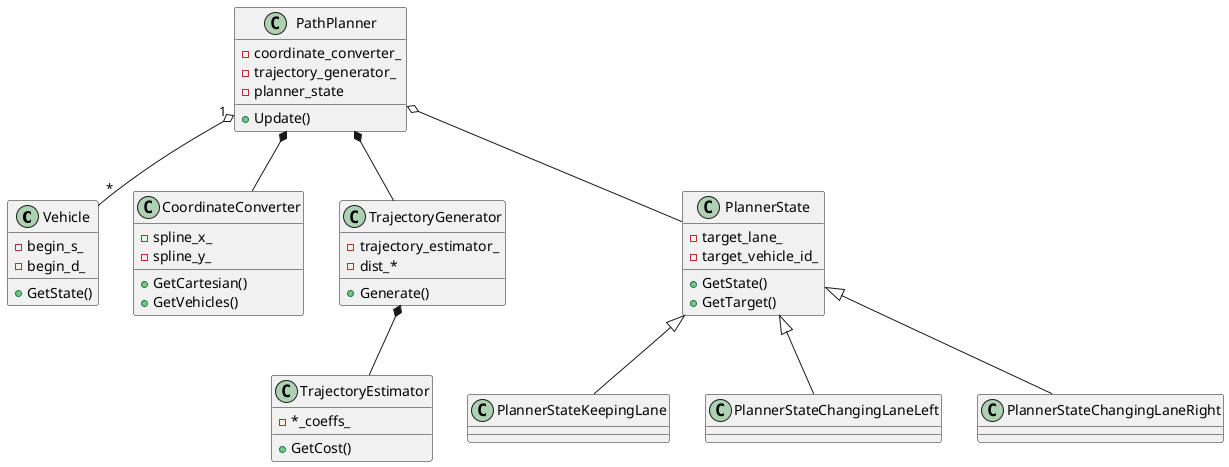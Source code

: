 @startuml

class Vehicle {
  -begin_s_
  -begin_d_
  +GetState()
}

class PathPlanner {
  -coordinate_converter_
  -trajectory_generator_
  -planner_state
  +Update()
}

class CoordinateConverter {
  -spline_x_
  -spline_y_
  +GetCartesian()
  +GetVehicles()
}

class TrajectoryGenerator {
  -trajectory_estimator_
  -dist_*
  +Generate()
}

class TrajectoryEstimator {
  -*_coeffs_
  +GetCost()
}

class PlannerState {
  -target_lane_
  -target_vehicle_id_
  +GetState()
  +GetTarget()
}
class PlannerStateKeepingLane
class PlannerStateChangingLaneLeft
class PlannerStateChangingLaneRight

PathPlanner *-- CoordinateConverter
PathPlanner *-- TrajectoryGenerator
PathPlanner o-- PlannerState
PathPlanner "1" o-- "*" Vehicle
PlannerState <|-- PlannerStateKeepingLane
PlannerState <|-- PlannerStateChangingLaneLeft
PlannerState <|-- PlannerStateChangingLaneRight
TrajectoryGenerator *-- TrajectoryEstimator

@enduml
